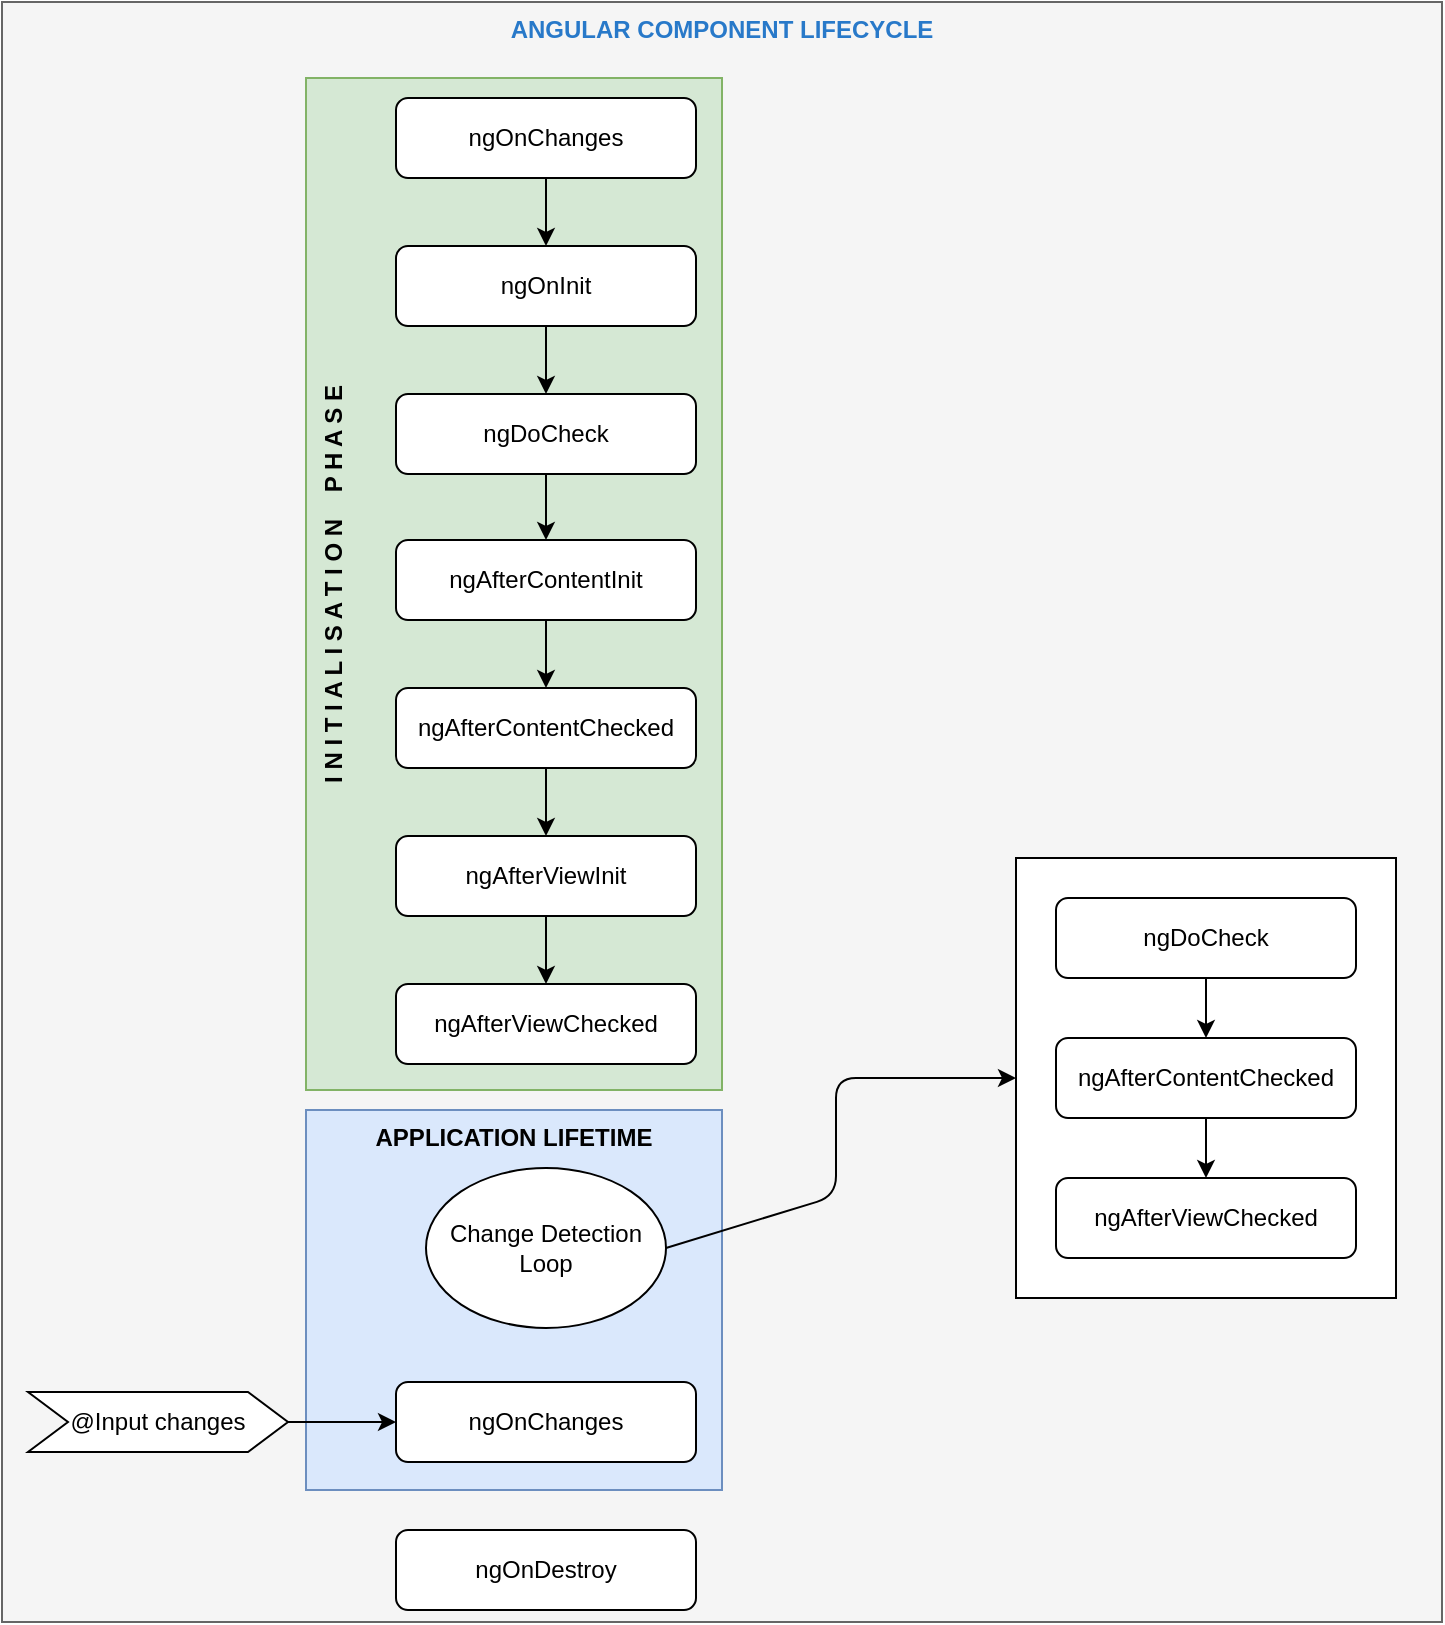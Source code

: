 <mxfile version="11.0.7" type="device"><diagram id="tonkFyrs5zVFF0Nc4oKa" name="Angular-Lifecycle"><mxGraphModel dx="2062" dy="1184" grid="1" gridSize="10" guides="1" tooltips="1" connect="1" arrows="1" fold="1" page="1" pageScale="1" pageWidth="1100" pageHeight="850" math="0" shadow="0"><root><mxCell id="0"/><mxCell id="1" parent="0"/><mxCell id="zSP7gISLF4djdww5s59r-26" value="ANGULAR COMPONENT LIFECYCLE" style="rounded=0;whiteSpace=wrap;html=1;fillColor=#f5f5f5;strokeColor=#666666;fontColor=#2879C9;verticalAlign=top;fontStyle=1" vertex="1" parent="1"><mxGeometry x="40" y="10" width="720" height="810" as="geometry"/></mxCell><mxCell id="zSP7gISLF4djdww5s59r-28" value="APPLICATION LIFETIME" style="rounded=0;whiteSpace=wrap;html=1;fontFamily=Helvetica;align=center;verticalAlign=top;fontStyle=1;fillColor=#dae8fc;strokeColor=#6c8ebf;" vertex="1" parent="1"><mxGeometry x="192" y="564" width="208" height="190" as="geometry"/></mxCell><mxCell id="zSP7gISLF4djdww5s59r-27" value="I N I T I A L I S A T I O N&amp;nbsp; &amp;nbsp; P H A S E" style="rounded=0;whiteSpace=wrap;html=1;horizontal=0;align=center;verticalAlign=top;spacing=2;spacingLeft=0;fontFamily=Helvetica;fontStyle=1;fillColor=#d5e8d4;strokeColor=#82b366;" vertex="1" parent="1"><mxGeometry x="192" y="48" width="208" height="506" as="geometry"/></mxCell><mxCell id="zSP7gISLF4djdww5s59r-21" value="" style="rounded=0;whiteSpace=wrap;html=1;" vertex="1" parent="1"><mxGeometry x="547" y="438" width="190" height="220" as="geometry"/></mxCell><mxCell id="zSP7gISLF4djdww5s59r-13" style="edgeStyle=orthogonalEdgeStyle;rounded=0;orthogonalLoop=1;jettySize=auto;html=1;exitX=0.5;exitY=1;exitDx=0;exitDy=0;entryX=0.5;entryY=0;entryDx=0;entryDy=0;" edge="1" parent="1" source="zSP7gISLF4djdww5s59r-1" target="zSP7gISLF4djdww5s59r-2"><mxGeometry relative="1" as="geometry"/></mxCell><mxCell id="zSP7gISLF4djdww5s59r-1" value="ngOnChanges" style="rounded=1;whiteSpace=wrap;html=1;" vertex="1" parent="1"><mxGeometry x="237" y="58" width="150" height="40" as="geometry"/></mxCell><mxCell id="zSP7gISLF4djdww5s59r-14" style="edgeStyle=orthogonalEdgeStyle;rounded=0;orthogonalLoop=1;jettySize=auto;html=1;exitX=0.5;exitY=1;exitDx=0;exitDy=0;entryX=0.5;entryY=0;entryDx=0;entryDy=0;" edge="1" parent="1" source="zSP7gISLF4djdww5s59r-2" target="zSP7gISLF4djdww5s59r-3"><mxGeometry relative="1" as="geometry"/></mxCell><mxCell id="zSP7gISLF4djdww5s59r-2" value="ngOnInit" style="rounded=1;whiteSpace=wrap;html=1;" vertex="1" parent="1"><mxGeometry x="237" y="132" width="150" height="40" as="geometry"/></mxCell><mxCell id="zSP7gISLF4djdww5s59r-15" style="edgeStyle=orthogonalEdgeStyle;rounded=0;orthogonalLoop=1;jettySize=auto;html=1;exitX=0.5;exitY=1;exitDx=0;exitDy=0;entryX=0.5;entryY=0;entryDx=0;entryDy=0;" edge="1" parent="1" source="zSP7gISLF4djdww5s59r-3" target="zSP7gISLF4djdww5s59r-4"><mxGeometry relative="1" as="geometry"/></mxCell><mxCell id="zSP7gISLF4djdww5s59r-3" value="ngDoCheck" style="rounded=1;whiteSpace=wrap;html=1;" vertex="1" parent="1"><mxGeometry x="237" y="206" width="150" height="40" as="geometry"/></mxCell><mxCell id="zSP7gISLF4djdww5s59r-16" style="edgeStyle=orthogonalEdgeStyle;rounded=0;orthogonalLoop=1;jettySize=auto;html=1;exitX=0.5;exitY=1;exitDx=0;exitDy=0;entryX=0.5;entryY=0;entryDx=0;entryDy=0;" edge="1" parent="1" source="zSP7gISLF4djdww5s59r-4" target="zSP7gISLF4djdww5s59r-5"><mxGeometry relative="1" as="geometry"/></mxCell><mxCell id="zSP7gISLF4djdww5s59r-4" value="ngAfterContentInit" style="rounded=1;whiteSpace=wrap;html=1;" vertex="1" parent="1"><mxGeometry x="237" y="279" width="150" height="40" as="geometry"/></mxCell><mxCell id="zSP7gISLF4djdww5s59r-17" style="edgeStyle=orthogonalEdgeStyle;rounded=0;orthogonalLoop=1;jettySize=auto;html=1;exitX=0.5;exitY=1;exitDx=0;exitDy=0;entryX=0.5;entryY=0;entryDx=0;entryDy=0;" edge="1" parent="1" source="zSP7gISLF4djdww5s59r-5" target="zSP7gISLF4djdww5s59r-6"><mxGeometry relative="1" as="geometry"/></mxCell><mxCell id="zSP7gISLF4djdww5s59r-5" value="ngAfterContentChecked" style="rounded=1;whiteSpace=wrap;html=1;" vertex="1" parent="1"><mxGeometry x="237" y="353" width="150" height="40" as="geometry"/></mxCell><mxCell id="zSP7gISLF4djdww5s59r-18" style="edgeStyle=orthogonalEdgeStyle;rounded=0;orthogonalLoop=1;jettySize=auto;html=1;exitX=0.5;exitY=1;exitDx=0;exitDy=0;entryX=0.5;entryY=0;entryDx=0;entryDy=0;" edge="1" parent="1" source="zSP7gISLF4djdww5s59r-6" target="zSP7gISLF4djdww5s59r-7"><mxGeometry relative="1" as="geometry"/></mxCell><mxCell id="zSP7gISLF4djdww5s59r-6" value="ngAfterViewInit" style="rounded=1;whiteSpace=wrap;html=1;" vertex="1" parent="1"><mxGeometry x="237" y="427" width="150" height="40" as="geometry"/></mxCell><mxCell id="zSP7gISLF4djdww5s59r-7" value="ngAfterViewChecked" style="rounded=1;whiteSpace=wrap;html=1;" vertex="1" parent="1"><mxGeometry x="237" y="501" width="150" height="40" as="geometry"/></mxCell><mxCell id="zSP7gISLF4djdww5s59r-8" value="ngOnChanges" style="rounded=1;whiteSpace=wrap;html=1;" vertex="1" parent="1"><mxGeometry x="237" y="700" width="150" height="40" as="geometry"/></mxCell><mxCell id="zSP7gISLF4djdww5s59r-9" value="Change Detection Loop" style="ellipse;whiteSpace=wrap;html=1;" vertex="1" parent="1"><mxGeometry x="252" y="593" width="120" height="80" as="geometry"/></mxCell><mxCell id="zSP7gISLF4djdww5s59r-19" style="edgeStyle=orthogonalEdgeStyle;rounded=0;orthogonalLoop=1;jettySize=auto;html=1;exitX=0.5;exitY=1;exitDx=0;exitDy=0;" edge="1" parent="1" source="zSP7gISLF4djdww5s59r-10" target="zSP7gISLF4djdww5s59r-11"><mxGeometry relative="1" as="geometry"/></mxCell><mxCell id="zSP7gISLF4djdww5s59r-10" value="ngDoCheck" style="rounded=1;whiteSpace=wrap;html=1;" vertex="1" parent="1"><mxGeometry x="567" y="458" width="150" height="40" as="geometry"/></mxCell><mxCell id="zSP7gISLF4djdww5s59r-20" style="edgeStyle=orthogonalEdgeStyle;rounded=0;orthogonalLoop=1;jettySize=auto;html=1;exitX=0.5;exitY=1;exitDx=0;exitDy=0;" edge="1" parent="1" source="zSP7gISLF4djdww5s59r-11" target="zSP7gISLF4djdww5s59r-12"><mxGeometry relative="1" as="geometry"/></mxCell><mxCell id="zSP7gISLF4djdww5s59r-11" value="ngAfterContentChecked" style="rounded=1;whiteSpace=wrap;html=1;" vertex="1" parent="1"><mxGeometry x="567" y="528" width="150" height="40" as="geometry"/></mxCell><mxCell id="zSP7gISLF4djdww5s59r-12" value="ngAfterViewChecked" style="rounded=1;whiteSpace=wrap;html=1;" vertex="1" parent="1"><mxGeometry x="567" y="598" width="150" height="40" as="geometry"/></mxCell><mxCell id="zSP7gISLF4djdww5s59r-22" value="" style="endArrow=classic;html=1;exitX=1;exitY=0.5;exitDx=0;exitDy=0;entryX=0;entryY=0.5;entryDx=0;entryDy=0;" edge="1" parent="1" source="zSP7gISLF4djdww5s59r-9" target="zSP7gISLF4djdww5s59r-21"><mxGeometry width="50" height="50" relative="1" as="geometry"><mxPoint x="427" y="618" as="sourcePoint"/><mxPoint x="477" y="568" as="targetPoint"/><Array as="points"><mxPoint x="457" y="607"/><mxPoint x="457" y="548"/></Array></mxGeometry></mxCell><mxCell id="zSP7gISLF4djdww5s59r-23" value="ngOnDestroy" style="rounded=1;whiteSpace=wrap;html=1;" vertex="1" parent="1"><mxGeometry x="237" y="774" width="150" height="40" as="geometry"/></mxCell><mxCell id="zSP7gISLF4djdww5s59r-25" style="edgeStyle=orthogonalEdgeStyle;rounded=0;orthogonalLoop=1;jettySize=auto;html=1;exitX=1;exitY=0.5;exitDx=0;exitDy=0;entryX=0;entryY=0.5;entryDx=0;entryDy=0;" edge="1" parent="1" source="zSP7gISLF4djdww5s59r-24" target="zSP7gISLF4djdww5s59r-8"><mxGeometry relative="1" as="geometry"/></mxCell><mxCell id="zSP7gISLF4djdww5s59r-24" value="@Input changes" style="shape=step;perimeter=stepPerimeter;whiteSpace=wrap;html=1;fixedSize=1;" vertex="1" parent="1"><mxGeometry x="53" y="705" width="130" height="30" as="geometry"/></mxCell></root></mxGraphModel></diagram></mxfile>